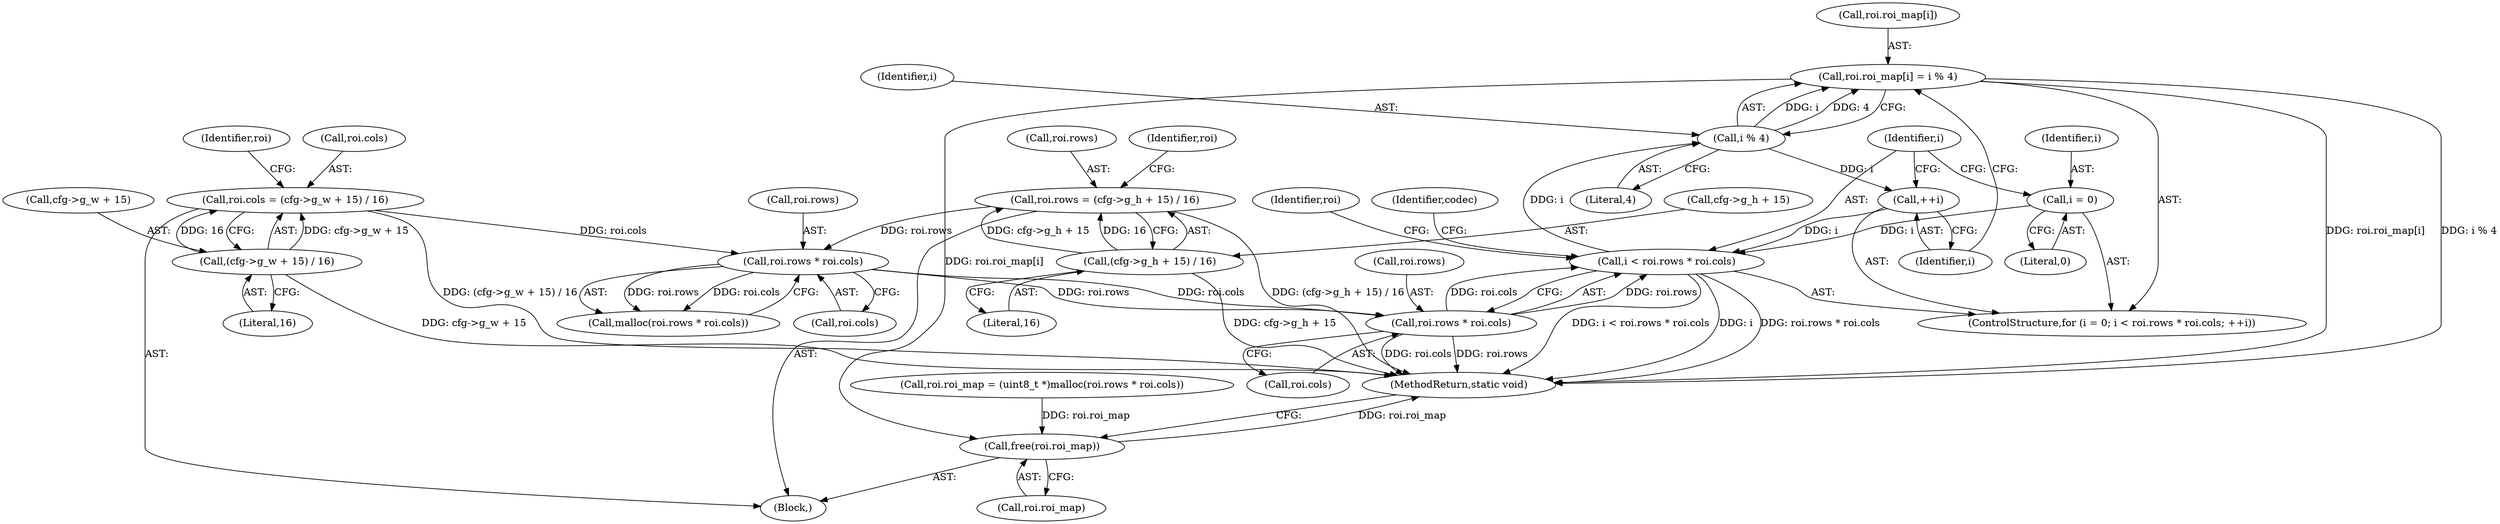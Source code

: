 digraph "0_Android_5a9753fca56f0eeb9f61e342b2fccffc364f9426_9@array" {
"1000250" [label="(Call,roi.roi_map[i] = i % 4)"];
"1000256" [label="(Call,i % 4)"];
"1000239" [label="(Call,i < roi.rows * roi.cols)"];
"1000236" [label="(Call,i = 0)"];
"1000248" [label="(Call,++i)"];
"1000241" [label="(Call,roi.rows * roi.cols)"];
"1000228" [label="(Call,roi.rows * roi.cols)"];
"1000112" [label="(Call,roi.rows = (cfg->g_h + 15) / 16)"];
"1000116" [label="(Call,(cfg->g_h + 15) / 16)"];
"1000123" [label="(Call,roi.cols = (cfg->g_w + 15) / 16)"];
"1000127" [label="(Call,(cfg->g_w + 15) / 16)"];
"1000268" [label="(Call,free(roi.roi_map))"];
"1000227" [label="(Call,malloc(roi.rows * roi.cols))"];
"1000116" [label="(Call,(cfg->g_h + 15) / 16)"];
"1000258" [label="(Literal,4)"];
"1000133" [label="(Literal,16)"];
"1000124" [label="(Call,roi.cols)"];
"1000241" [label="(Call,roi.rows * roi.cols)"];
"1000239" [label="(Call,i < roi.rows * roi.cols)"];
"1000137" [label="(Identifier,roi)"];
"1000128" [label="(Call,cfg->g_w + 15)"];
"1000123" [label="(Call,roi.cols = (cfg->g_w + 15) / 16)"];
"1000125" [label="(Identifier,roi)"];
"1000253" [label="(Identifier,roi)"];
"1000257" [label="(Identifier,i)"];
"1000261" [label="(Identifier,codec)"];
"1000251" [label="(Call,roi.roi_map[i])"];
"1000256" [label="(Call,i % 4)"];
"1000269" [label="(Call,roi.roi_map)"];
"1000250" [label="(Call,roi.roi_map[i] = i % 4)"];
"1000240" [label="(Identifier,i)"];
"1000272" [label="(MethodReturn,static void)"];
"1000127" [label="(Call,(cfg->g_w + 15) / 16)"];
"1000229" [label="(Call,roi.rows)"];
"1000248" [label="(Call,++i)"];
"1000236" [label="(Call,i = 0)"];
"1000117" [label="(Call,cfg->g_h + 15)"];
"1000249" [label="(Identifier,i)"];
"1000103" [label="(Block,)"];
"1000112" [label="(Call,roi.rows = (cfg->g_h + 15) / 16)"];
"1000235" [label="(ControlStructure,for (i = 0; i < roi.rows * roi.cols; ++i))"];
"1000221" [label="(Call,roi.roi_map = (uint8_t *)malloc(roi.rows * roi.cols))"];
"1000245" [label="(Call,roi.cols)"];
"1000242" [label="(Call,roi.rows)"];
"1000237" [label="(Identifier,i)"];
"1000228" [label="(Call,roi.rows * roi.cols)"];
"1000238" [label="(Literal,0)"];
"1000113" [label="(Call,roi.rows)"];
"1000232" [label="(Call,roi.cols)"];
"1000268" [label="(Call,free(roi.roi_map))"];
"1000122" [label="(Literal,16)"];
"1000250" -> "1000235"  [label="AST: "];
"1000250" -> "1000256"  [label="CFG: "];
"1000251" -> "1000250"  [label="AST: "];
"1000256" -> "1000250"  [label="AST: "];
"1000249" -> "1000250"  [label="CFG: "];
"1000250" -> "1000272"  [label="DDG: roi.roi_map[i]"];
"1000250" -> "1000272"  [label="DDG: i % 4"];
"1000256" -> "1000250"  [label="DDG: i"];
"1000256" -> "1000250"  [label="DDG: 4"];
"1000250" -> "1000268"  [label="DDG: roi.roi_map[i]"];
"1000256" -> "1000258"  [label="CFG: "];
"1000257" -> "1000256"  [label="AST: "];
"1000258" -> "1000256"  [label="AST: "];
"1000256" -> "1000248"  [label="DDG: i"];
"1000239" -> "1000256"  [label="DDG: i"];
"1000239" -> "1000235"  [label="AST: "];
"1000239" -> "1000241"  [label="CFG: "];
"1000240" -> "1000239"  [label="AST: "];
"1000241" -> "1000239"  [label="AST: "];
"1000253" -> "1000239"  [label="CFG: "];
"1000261" -> "1000239"  [label="CFG: "];
"1000239" -> "1000272"  [label="DDG: i < roi.rows * roi.cols"];
"1000239" -> "1000272"  [label="DDG: i"];
"1000239" -> "1000272"  [label="DDG: roi.rows * roi.cols"];
"1000236" -> "1000239"  [label="DDG: i"];
"1000248" -> "1000239"  [label="DDG: i"];
"1000241" -> "1000239"  [label="DDG: roi.rows"];
"1000241" -> "1000239"  [label="DDG: roi.cols"];
"1000236" -> "1000235"  [label="AST: "];
"1000236" -> "1000238"  [label="CFG: "];
"1000237" -> "1000236"  [label="AST: "];
"1000238" -> "1000236"  [label="AST: "];
"1000240" -> "1000236"  [label="CFG: "];
"1000248" -> "1000235"  [label="AST: "];
"1000248" -> "1000249"  [label="CFG: "];
"1000249" -> "1000248"  [label="AST: "];
"1000240" -> "1000248"  [label="CFG: "];
"1000241" -> "1000245"  [label="CFG: "];
"1000242" -> "1000241"  [label="AST: "];
"1000245" -> "1000241"  [label="AST: "];
"1000241" -> "1000272"  [label="DDG: roi.rows"];
"1000241" -> "1000272"  [label="DDG: roi.cols"];
"1000228" -> "1000241"  [label="DDG: roi.rows"];
"1000228" -> "1000241"  [label="DDG: roi.cols"];
"1000228" -> "1000227"  [label="AST: "];
"1000228" -> "1000232"  [label="CFG: "];
"1000229" -> "1000228"  [label="AST: "];
"1000232" -> "1000228"  [label="AST: "];
"1000227" -> "1000228"  [label="CFG: "];
"1000228" -> "1000227"  [label="DDG: roi.rows"];
"1000228" -> "1000227"  [label="DDG: roi.cols"];
"1000112" -> "1000228"  [label="DDG: roi.rows"];
"1000123" -> "1000228"  [label="DDG: roi.cols"];
"1000112" -> "1000103"  [label="AST: "];
"1000112" -> "1000116"  [label="CFG: "];
"1000113" -> "1000112"  [label="AST: "];
"1000116" -> "1000112"  [label="AST: "];
"1000125" -> "1000112"  [label="CFG: "];
"1000112" -> "1000272"  [label="DDG: (cfg->g_h + 15) / 16"];
"1000116" -> "1000112"  [label="DDG: cfg->g_h + 15"];
"1000116" -> "1000112"  [label="DDG: 16"];
"1000116" -> "1000122"  [label="CFG: "];
"1000117" -> "1000116"  [label="AST: "];
"1000122" -> "1000116"  [label="AST: "];
"1000116" -> "1000272"  [label="DDG: cfg->g_h + 15"];
"1000123" -> "1000103"  [label="AST: "];
"1000123" -> "1000127"  [label="CFG: "];
"1000124" -> "1000123"  [label="AST: "];
"1000127" -> "1000123"  [label="AST: "];
"1000137" -> "1000123"  [label="CFG: "];
"1000123" -> "1000272"  [label="DDG: (cfg->g_w + 15) / 16"];
"1000127" -> "1000123"  [label="DDG: cfg->g_w + 15"];
"1000127" -> "1000123"  [label="DDG: 16"];
"1000127" -> "1000133"  [label="CFG: "];
"1000128" -> "1000127"  [label="AST: "];
"1000133" -> "1000127"  [label="AST: "];
"1000127" -> "1000272"  [label="DDG: cfg->g_w + 15"];
"1000268" -> "1000103"  [label="AST: "];
"1000268" -> "1000269"  [label="CFG: "];
"1000269" -> "1000268"  [label="AST: "];
"1000272" -> "1000268"  [label="CFG: "];
"1000268" -> "1000272"  [label="DDG: roi.roi_map"];
"1000221" -> "1000268"  [label="DDG: roi.roi_map"];
}
